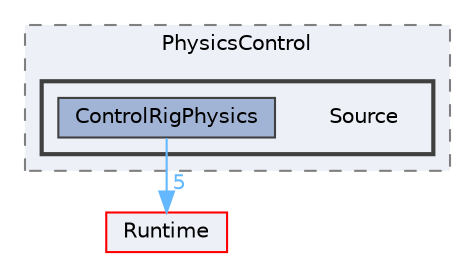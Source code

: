 digraph "Source"
{
 // INTERACTIVE_SVG=YES
 // LATEX_PDF_SIZE
  bgcolor="transparent";
  edge [fontname=Helvetica,fontsize=10,labelfontname=Helvetica,labelfontsize=10];
  node [fontname=Helvetica,fontsize=10,shape=box,height=0.2,width=0.4];
  compound=true
  subgraph clusterdir_f8417203b800b4059819dd92d189799d {
    graph [ bgcolor="#edf0f7", pencolor="grey50", label="PhysicsControl", fontname=Helvetica,fontsize=10 style="filled,dashed", URL="dir_f8417203b800b4059819dd92d189799d.html",tooltip=""]
  subgraph clusterdir_c0268be387499c8fc5542c4e380ff7f2 {
    graph [ bgcolor="#edf0f7", pencolor="grey25", label="", fontname=Helvetica,fontsize=10 style="filled,bold", URL="dir_c0268be387499c8fc5542c4e380ff7f2.html",tooltip=""]
    dir_c0268be387499c8fc5542c4e380ff7f2 [shape=plaintext, label="Source"];
  dir_b81c65e03f51c98fae0fb21e159e1ee9 [label="ControlRigPhysics", fillcolor="#a2b4d6", color="grey25", style="filled", URL="dir_b81c65e03f51c98fae0fb21e159e1ee9.html",tooltip=""];
  }
  }
  dir_7536b172fbd480bfd146a1b1acd6856b [label="Runtime", fillcolor="#edf0f7", color="red", style="filled", URL="dir_7536b172fbd480bfd146a1b1acd6856b.html",tooltip=""];
  dir_b81c65e03f51c98fae0fb21e159e1ee9->dir_7536b172fbd480bfd146a1b1acd6856b [headlabel="5", labeldistance=1.5 headhref="dir_000261_000984.html" href="dir_000261_000984.html" color="steelblue1" fontcolor="steelblue1"];
}
